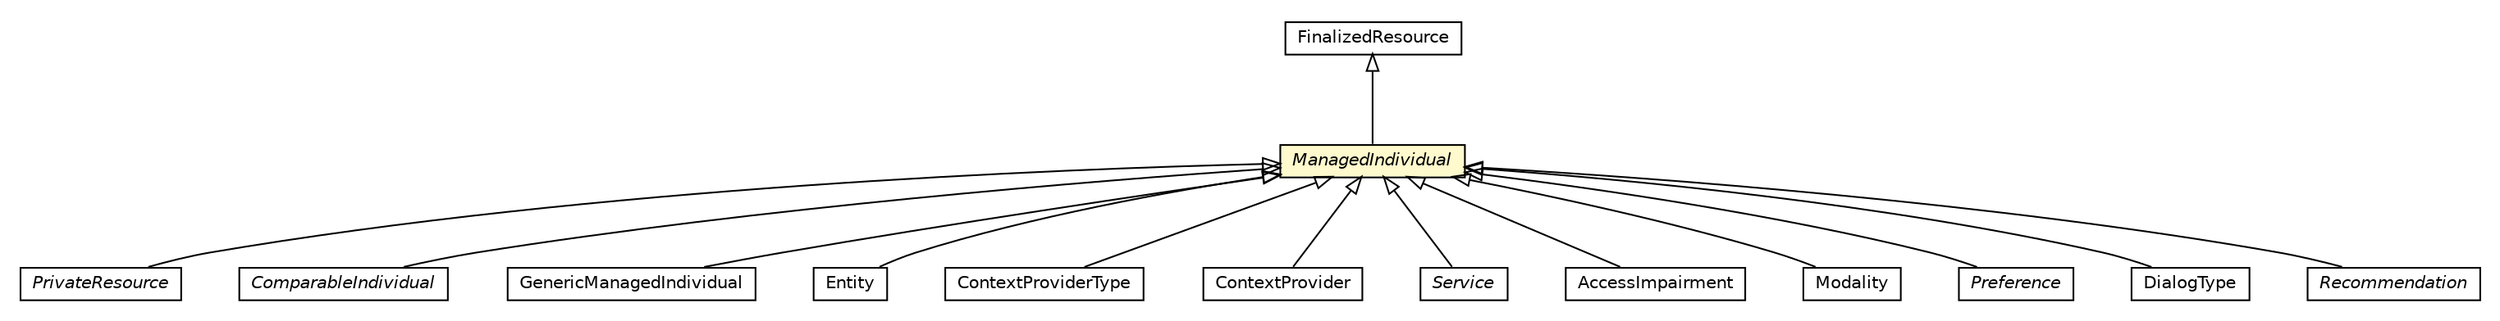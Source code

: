 #!/usr/local/bin/dot
#
# Class diagram 
# Generated by UMLGraph version R5_6-24-gf6e263 (http://www.umlgraph.org/)
#

digraph G {
	edge [fontname="Helvetica",fontsize=10,labelfontname="Helvetica",labelfontsize=10];
	node [fontname="Helvetica",fontsize=10,shape=plaintext];
	nodesep=0.25;
	ranksep=0.5;
	// org.universAAL.middleware.owl.PrivateResource
	c252984 [label=<<table title="org.universAAL.middleware.owl.PrivateResource" border="0" cellborder="1" cellspacing="0" cellpadding="2" port="p" href="./PrivateResource.html">
		<tr><td><table border="0" cellspacing="0" cellpadding="1">
<tr><td align="center" balign="center"><font face="Helvetica-Oblique"> PrivateResource </font></td></tr>
		</table></td></tr>
		</table>>, URL="./PrivateResource.html", fontname="Helvetica", fontcolor="black", fontsize=10.0];
	// org.universAAL.middleware.owl.ManagedIndividual
	c253023 [label=<<table title="org.universAAL.middleware.owl.ManagedIndividual" border="0" cellborder="1" cellspacing="0" cellpadding="2" port="p" bgcolor="lemonChiffon" href="./ManagedIndividual.html">
		<tr><td><table border="0" cellspacing="0" cellpadding="1">
<tr><td align="center" balign="center"><font face="Helvetica-Oblique"> ManagedIndividual </font></td></tr>
		</table></td></tr>
		</table>>, URL="./ManagedIndividual.html", fontname="Helvetica", fontcolor="black", fontsize=10.0];
	// org.universAAL.middleware.owl.ComparableIndividual
	c253024 [label=<<table title="org.universAAL.middleware.owl.ComparableIndividual" border="0" cellborder="1" cellspacing="0" cellpadding="2" port="p" href="./ComparableIndividual.html">
		<tr><td><table border="0" cellspacing="0" cellpadding="1">
<tr><td align="center" balign="center"><font face="Helvetica-Oblique"> ComparableIndividual </font></td></tr>
		</table></td></tr>
		</table>>, URL="./ComparableIndividual.html", fontname="Helvetica", fontcolor="black", fontsize=10.0];
	// org.universAAL.middleware.owl.generic.GenericManagedIndividual
	c253027 [label=<<table title="org.universAAL.middleware.owl.generic.GenericManagedIndividual" border="0" cellborder="1" cellspacing="0" cellpadding="2" port="p" href="./generic/GenericManagedIndividual.html">
		<tr><td><table border="0" cellspacing="0" cellpadding="1">
<tr><td align="center" balign="center"> GenericManagedIndividual </td></tr>
		</table></td></tr>
		</table>>, URL="./generic/GenericManagedIndividual.html", fontname="Helvetica", fontcolor="black", fontsize=10.0];
	// org.universAAL.middleware.rdf.FinalizedResource
	c253051 [label=<<table title="org.universAAL.middleware.rdf.FinalizedResource" border="0" cellborder="1" cellspacing="0" cellpadding="2" port="p" href="../rdf/FinalizedResource.html">
		<tr><td><table border="0" cellspacing="0" cellpadding="1">
<tr><td align="center" balign="center"> FinalizedResource </td></tr>
		</table></td></tr>
		</table>>, URL="../rdf/FinalizedResource.html", fontname="Helvetica", fontcolor="black", fontsize=10.0];
	// org.universAAL.middleware.managers.configuration.core.owl.Entity
	c253224 [label=<<table title="org.universAAL.middleware.managers.configuration.core.owl.Entity" border="0" cellborder="1" cellspacing="0" cellpadding="2" port="p" href="../managers/configuration/core/owl/Entity.html">
		<tr><td><table border="0" cellspacing="0" cellpadding="1">
<tr><td align="center" balign="center"> Entity </td></tr>
		</table></td></tr>
		</table>>, URL="../managers/configuration/core/owl/Entity.html", fontname="Helvetica", fontcolor="black", fontsize=10.0];
	// org.universAAL.middleware.context.owl.ContextProviderType
	c253282 [label=<<table title="org.universAAL.middleware.context.owl.ContextProviderType" border="0" cellborder="1" cellspacing="0" cellpadding="2" port="p" href="../context/owl/ContextProviderType.html">
		<tr><td><table border="0" cellspacing="0" cellpadding="1">
<tr><td align="center" balign="center"> ContextProviderType </td></tr>
		</table></td></tr>
		</table>>, URL="../context/owl/ContextProviderType.html", fontname="Helvetica", fontcolor="black", fontsize=10.0];
	// org.universAAL.middleware.context.owl.ContextProvider
	c253283 [label=<<table title="org.universAAL.middleware.context.owl.ContextProvider" border="0" cellborder="1" cellspacing="0" cellpadding="2" port="p" href="../context/owl/ContextProvider.html">
		<tr><td><table border="0" cellspacing="0" cellpadding="1">
<tr><td align="center" balign="center"> ContextProvider </td></tr>
		</table></td></tr>
		</table>>, URL="../context/owl/ContextProvider.html", fontname="Helvetica", fontcolor="black", fontsize=10.0];
	// org.universAAL.middleware.service.owl.Service
	c253324 [label=<<table title="org.universAAL.middleware.service.owl.Service" border="0" cellborder="1" cellspacing="0" cellpadding="2" port="p" href="../service/owl/Service.html">
		<tr><td><table border="0" cellspacing="0" cellpadding="1">
<tr><td align="center" balign="center"><font face="Helvetica-Oblique"> Service </font></td></tr>
		</table></td></tr>
		</table>>, URL="../service/owl/Service.html", fontname="Helvetica", fontcolor="black", fontsize=10.0];
	// org.universAAL.middleware.ui.owl.AccessImpairment
	c253363 [label=<<table title="org.universAAL.middleware.ui.owl.AccessImpairment" border="0" cellborder="1" cellspacing="0" cellpadding="2" port="p" href="../ui/owl/AccessImpairment.html">
		<tr><td><table border="0" cellspacing="0" cellpadding="1">
<tr><td align="center" balign="center"> AccessImpairment </td></tr>
		</table></td></tr>
		</table>>, URL="../ui/owl/AccessImpairment.html", fontname="Helvetica", fontcolor="black", fontsize=10.0];
	// org.universAAL.middleware.ui.owl.Modality
	c253364 [label=<<table title="org.universAAL.middleware.ui.owl.Modality" border="0" cellborder="1" cellspacing="0" cellpadding="2" port="p" href="../ui/owl/Modality.html">
		<tr><td><table border="0" cellspacing="0" cellpadding="1">
<tr><td align="center" balign="center"> Modality </td></tr>
		</table></td></tr>
		</table>>, URL="../ui/owl/Modality.html", fontname="Helvetica", fontcolor="black", fontsize=10.0];
	// org.universAAL.middleware.ui.owl.Preference
	c253365 [label=<<table title="org.universAAL.middleware.ui.owl.Preference" border="0" cellborder="1" cellspacing="0" cellpadding="2" port="p" href="../ui/owl/Preference.html">
		<tr><td><table border="0" cellspacing="0" cellpadding="1">
<tr><td align="center" balign="center"><font face="Helvetica-Oblique"> Preference </font></td></tr>
		</table></td></tr>
		</table>>, URL="../ui/owl/Preference.html", fontname="Helvetica", fontcolor="black", fontsize=10.0];
	// org.universAAL.middleware.ui.owl.DialogType
	c253366 [label=<<table title="org.universAAL.middleware.ui.owl.DialogType" border="0" cellborder="1" cellspacing="0" cellpadding="2" port="p" href="../ui/owl/DialogType.html">
		<tr><td><table border="0" cellspacing="0" cellpadding="1">
<tr><td align="center" balign="center"> DialogType </td></tr>
		</table></td></tr>
		</table>>, URL="../ui/owl/DialogType.html", fontname="Helvetica", fontcolor="black", fontsize=10.0];
	// org.universAAL.middleware.ui.owl.Recommendation
	c253367 [label=<<table title="org.universAAL.middleware.ui.owl.Recommendation" border="0" cellborder="1" cellspacing="0" cellpadding="2" port="p" href="../ui/owl/Recommendation.html">
		<tr><td><table border="0" cellspacing="0" cellpadding="1">
<tr><td align="center" balign="center"><font face="Helvetica-Oblique"> Recommendation </font></td></tr>
		</table></td></tr>
		</table>>, URL="../ui/owl/Recommendation.html", fontname="Helvetica", fontcolor="black", fontsize=10.0];
	//org.universAAL.middleware.owl.PrivateResource extends org.universAAL.middleware.owl.ManagedIndividual
	c253023:p -> c252984:p [dir=back,arrowtail=empty];
	//org.universAAL.middleware.owl.ManagedIndividual extends org.universAAL.middleware.rdf.FinalizedResource
	c253051:p -> c253023:p [dir=back,arrowtail=empty];
	//org.universAAL.middleware.owl.ComparableIndividual extends org.universAAL.middleware.owl.ManagedIndividual
	c253023:p -> c253024:p [dir=back,arrowtail=empty];
	//org.universAAL.middleware.owl.generic.GenericManagedIndividual extends org.universAAL.middleware.owl.ManagedIndividual
	c253023:p -> c253027:p [dir=back,arrowtail=empty];
	//org.universAAL.middleware.managers.configuration.core.owl.Entity extends org.universAAL.middleware.owl.ManagedIndividual
	c253023:p -> c253224:p [dir=back,arrowtail=empty];
	//org.universAAL.middleware.context.owl.ContextProviderType extends org.universAAL.middleware.owl.ManagedIndividual
	c253023:p -> c253282:p [dir=back,arrowtail=empty];
	//org.universAAL.middleware.context.owl.ContextProvider extends org.universAAL.middleware.owl.ManagedIndividual
	c253023:p -> c253283:p [dir=back,arrowtail=empty];
	//org.universAAL.middleware.service.owl.Service extends org.universAAL.middleware.owl.ManagedIndividual
	c253023:p -> c253324:p [dir=back,arrowtail=empty];
	//org.universAAL.middleware.ui.owl.AccessImpairment extends org.universAAL.middleware.owl.ManagedIndividual
	c253023:p -> c253363:p [dir=back,arrowtail=empty];
	//org.universAAL.middleware.ui.owl.Modality extends org.universAAL.middleware.owl.ManagedIndividual
	c253023:p -> c253364:p [dir=back,arrowtail=empty];
	//org.universAAL.middleware.ui.owl.Preference extends org.universAAL.middleware.owl.ManagedIndividual
	c253023:p -> c253365:p [dir=back,arrowtail=empty];
	//org.universAAL.middleware.ui.owl.DialogType extends org.universAAL.middleware.owl.ManagedIndividual
	c253023:p -> c253366:p [dir=back,arrowtail=empty];
	//org.universAAL.middleware.ui.owl.Recommendation extends org.universAAL.middleware.owl.ManagedIndividual
	c253023:p -> c253367:p [dir=back,arrowtail=empty];
}

